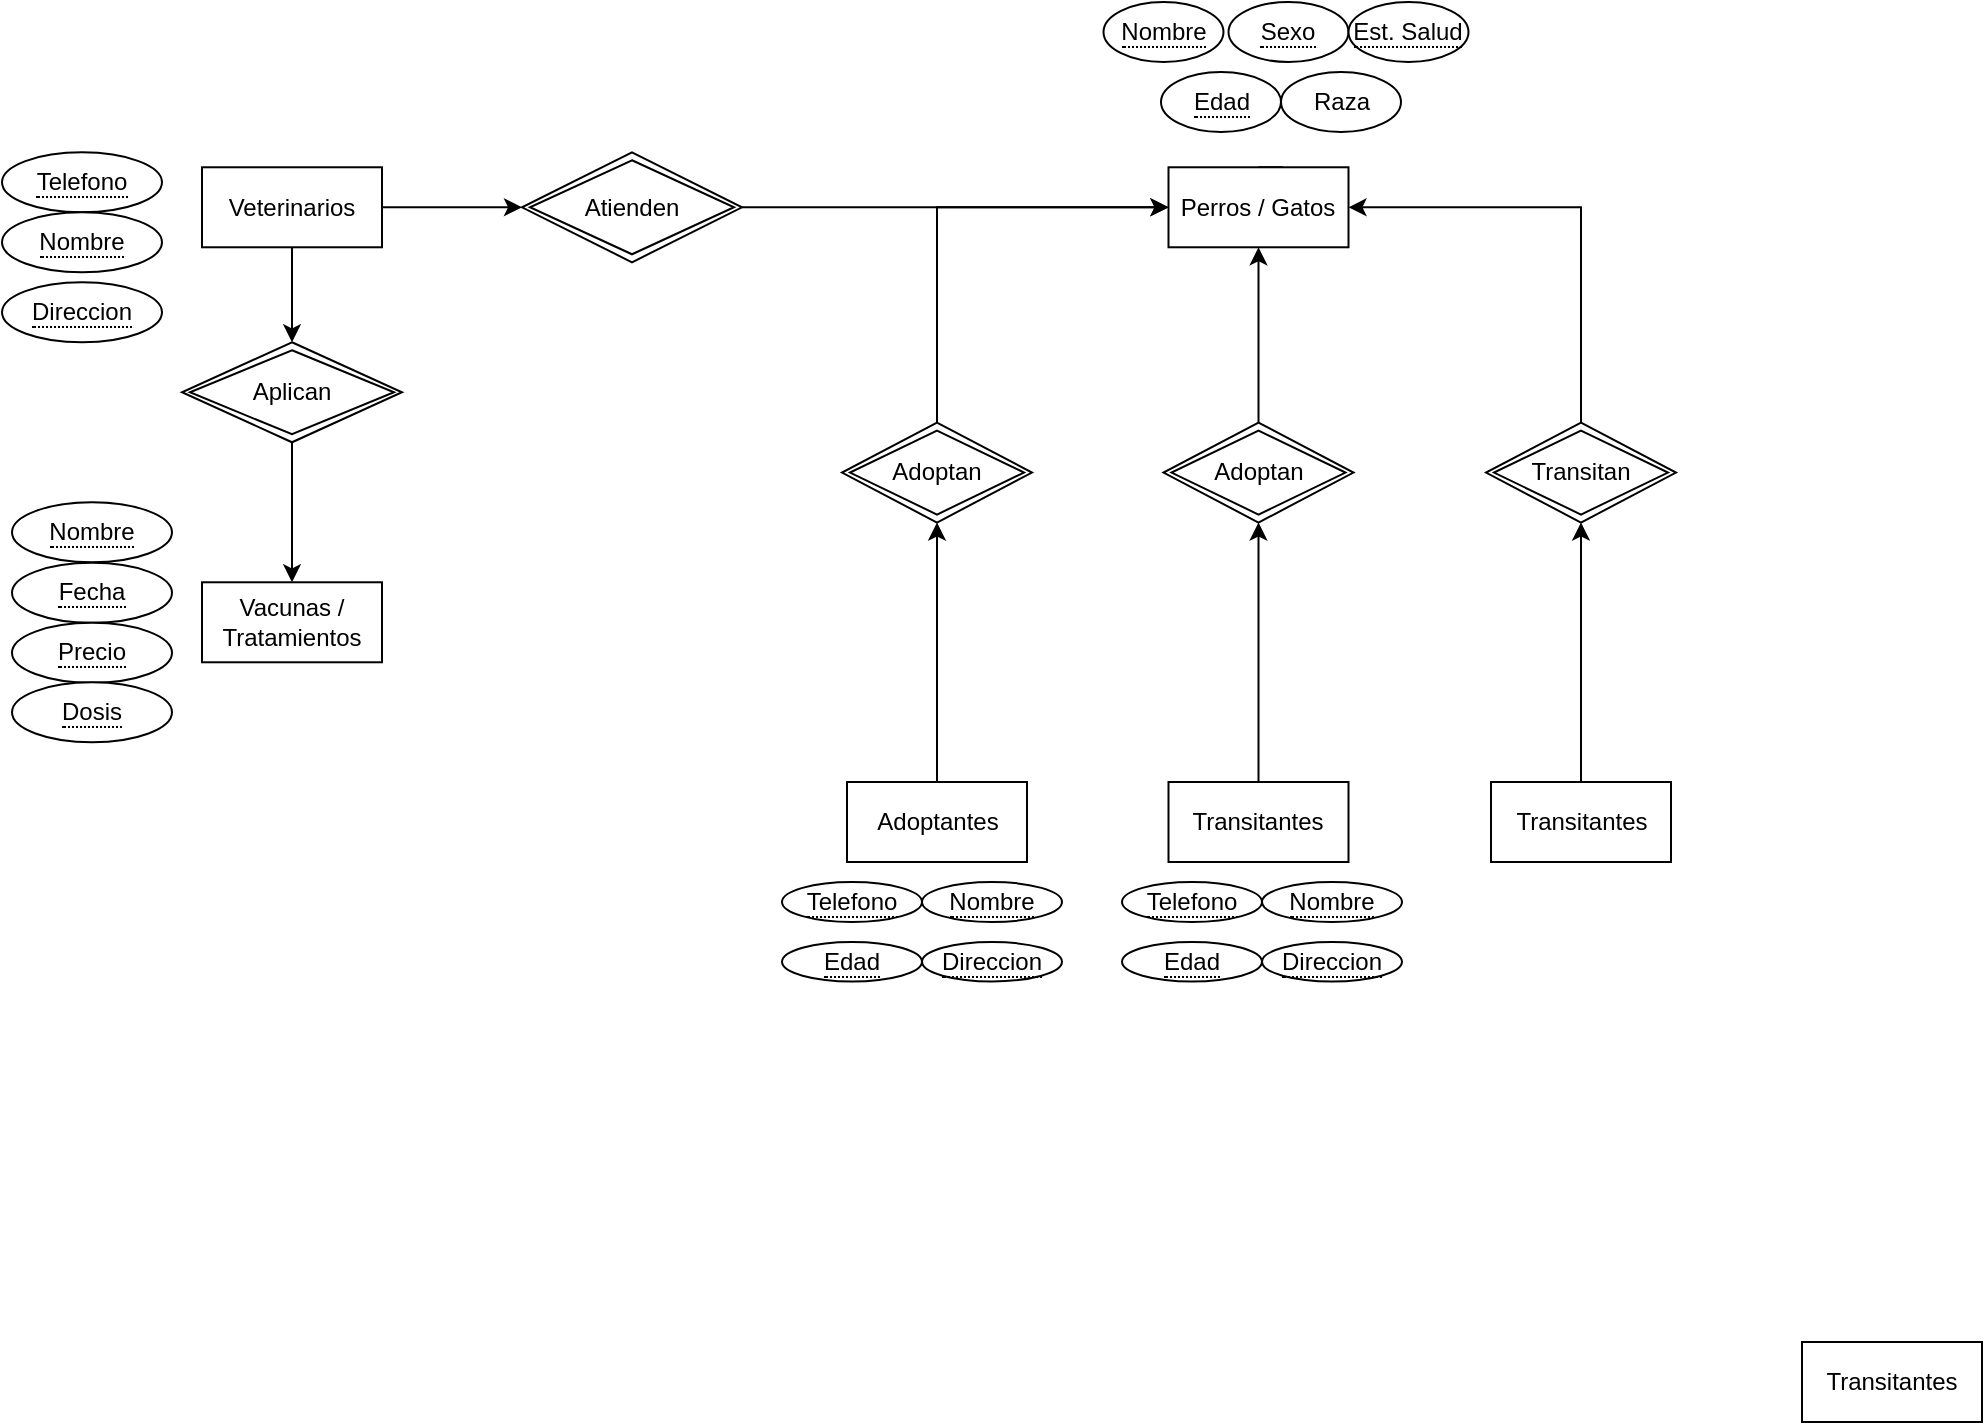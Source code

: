 <mxfile version="24.7.13">
  <diagram id="R2lEEEUBdFMjLlhIrx00" name="Page-1">
    <mxGraphModel dx="3838" dy="813" grid="1" gridSize="10" guides="1" tooltips="1" connect="1" arrows="1" fold="1" page="1" pageScale="1" pageWidth="1169" pageHeight="827" math="0" shadow="0" extFonts="Permanent Marker^https://fonts.googleapis.com/css?family=Permanent+Marker">
      <root>
        <mxCell id="0" />
        <mxCell id="1" parent="0" />
        <mxCell id="NEk1lq8C_2SKt-YQ0r-C-1" value="&lt;span style=&quot;border-bottom: 1px dotted&quot;&gt;Nombre&lt;/span&gt;" style="ellipse;whiteSpace=wrap;html=1;align=center;" parent="1" vertex="1">
          <mxGeometry x="-1749.25" y="10" width="60" height="30" as="geometry" />
        </mxCell>
        <mxCell id="NEk1lq8C_2SKt-YQ0r-C-3" value="&lt;span style=&quot;border-bottom: 1px dotted&quot;&gt;Edad&lt;/span&gt;" style="ellipse;whiteSpace=wrap;html=1;align=center;" parent="1" vertex="1">
          <mxGeometry x="-1720.5" y="45" width="60" height="30" as="geometry" />
        </mxCell>
        <mxCell id="NEk1lq8C_2SKt-YQ0r-C-8" value="Raza" style="ellipse;whiteSpace=wrap;html=1;align=center;" parent="1" vertex="1">
          <mxGeometry x="-1660.5" y="45" width="60" height="30" as="geometry" />
        </mxCell>
        <mxCell id="NEk1lq8C_2SKt-YQ0r-C-9" value="&lt;span style=&quot;border-bottom: 1px dotted&quot;&gt;Sexo&lt;/span&gt;" style="ellipse;whiteSpace=wrap;html=1;align=center;" parent="1" vertex="1">
          <mxGeometry x="-1686.75" y="10" width="60" height="30" as="geometry" />
        </mxCell>
        <mxCell id="VcJebNVyS90eTAkyZ-Sp-43" style="edgeStyle=orthogonalEdgeStyle;rounded=0;orthogonalLoop=1;jettySize=auto;html=1;exitX=0.5;exitY=0;exitDx=0;exitDy=0;entryX=0;entryY=0.5;entryDx=0;entryDy=0;" edge="1" parent="1" source="NEk1lq8C_2SKt-YQ0r-C-21" target="VcJebNVyS90eTAkyZ-Sp-21">
          <mxGeometry relative="1" as="geometry" />
        </mxCell>
        <mxCell id="NEk1lq8C_2SKt-YQ0r-C-21" value="Adoptan" style="shape=rhombus;double=1;perimeter=rhombusPerimeter;whiteSpace=wrap;html=1;align=center;" parent="1" vertex="1">
          <mxGeometry x="-1880" y="220.28" width="95" height="50" as="geometry" />
        </mxCell>
        <mxCell id="NEk1lq8C_2SKt-YQ0r-C-22" value="&lt;span style=&quot;border-bottom: 1px dotted&quot;&gt;Est. Salud&lt;/span&gt;" style="ellipse;whiteSpace=wrap;html=1;align=center;" parent="1" vertex="1">
          <mxGeometry x="-1626.75" y="10" width="60" height="30" as="geometry" />
        </mxCell>
        <mxCell id="5ZnzCAFvQZ0Fc-I3n8HY-59" value="&lt;span style=&quot;border-bottom: 1px dotted&quot;&gt;Nombre&lt;/span&gt;" style="ellipse;whiteSpace=wrap;html=1;align=center;" parent="1" vertex="1">
          <mxGeometry x="-1840" y="450" width="70" height="20" as="geometry" />
        </mxCell>
        <mxCell id="5ZnzCAFvQZ0Fc-I3n8HY-60" value="&lt;span style=&quot;border-bottom: 1px dotted&quot;&gt;Edad&lt;/span&gt;" style="ellipse;whiteSpace=wrap;html=1;align=center;" parent="1" vertex="1">
          <mxGeometry x="-1910" y="480" width="70" height="19.72" as="geometry" />
        </mxCell>
        <mxCell id="5ZnzCAFvQZ0Fc-I3n8HY-61" value="&lt;span style=&quot;border-bottom: 1px dotted&quot;&gt;Telefono&lt;/span&gt;" style="ellipse;whiteSpace=wrap;html=1;align=center;" parent="1" vertex="1">
          <mxGeometry x="-1910" y="450" width="70" height="20" as="geometry" />
        </mxCell>
        <mxCell id="5ZnzCAFvQZ0Fc-I3n8HY-62" value="&lt;span style=&quot;border-bottom: 1px dotted&quot;&gt;Direccion&lt;/span&gt;" style="ellipse;whiteSpace=wrap;html=1;align=center;" parent="1" vertex="1">
          <mxGeometry x="-1840" y="480" width="70" height="19.72" as="geometry" />
        </mxCell>
        <mxCell id="5ZnzCAFvQZ0Fc-I3n8HY-69" value="&lt;span style=&quot;border-bottom: 1px dotted&quot;&gt;Nombre&lt;/span&gt;" style="ellipse;whiteSpace=wrap;html=1;align=center;" parent="1" vertex="1">
          <mxGeometry x="-2295" y="260.14" width="80" height="30" as="geometry" />
        </mxCell>
        <mxCell id="5ZnzCAFvQZ0Fc-I3n8HY-70" value="&lt;span style=&quot;border-bottom: 1px dotted&quot;&gt;Fecha&lt;/span&gt;" style="ellipse;whiteSpace=wrap;html=1;align=center;" parent="1" vertex="1">
          <mxGeometry x="-2295" y="290.42" width="80" height="30" as="geometry" />
        </mxCell>
        <mxCell id="5ZnzCAFvQZ0Fc-I3n8HY-71" value="&lt;span style=&quot;border-bottom: 1px dotted&quot;&gt;Precio&lt;/span&gt;" style="ellipse;whiteSpace=wrap;html=1;align=center;" parent="1" vertex="1">
          <mxGeometry x="-2295" y="320.42" width="80" height="30" as="geometry" />
        </mxCell>
        <mxCell id="5ZnzCAFvQZ0Fc-I3n8HY-72" value="&lt;span style=&quot;border-bottom: 1px dotted&quot;&gt;Dosis&lt;/span&gt;" style="ellipse;whiteSpace=wrap;html=1;align=center;" parent="1" vertex="1">
          <mxGeometry x="-2295" y="350.14" width="80" height="30" as="geometry" />
        </mxCell>
        <mxCell id="5ZnzCAFvQZ0Fc-I3n8HY-102" value="&lt;span style=&quot;border-bottom: 1px dotted&quot;&gt;Telefono&lt;/span&gt;" style="ellipse;whiteSpace=wrap;html=1;align=center;" parent="1" vertex="1">
          <mxGeometry x="-2300" y="85.14" width="80" height="30" as="geometry" />
        </mxCell>
        <mxCell id="5ZnzCAFvQZ0Fc-I3n8HY-103" value="&lt;span style=&quot;border-bottom: 1px dotted&quot;&gt;Direccion&lt;/span&gt;" style="ellipse;whiteSpace=wrap;html=1;align=center;" parent="1" vertex="1">
          <mxGeometry x="-2300" y="150.14" width="80" height="30" as="geometry" />
        </mxCell>
        <mxCell id="5ZnzCAFvQZ0Fc-I3n8HY-104" style="edgeStyle=none;curved=1;rounded=0;orthogonalLoop=1;jettySize=auto;html=1;exitX=1;exitY=0;exitDx=0;exitDy=0;fontSize=12;startSize=8;endSize=8;" parent="1" source="5ZnzCAFvQZ0Fc-I3n8HY-103" target="5ZnzCAFvQZ0Fc-I3n8HY-103" edge="1">
          <mxGeometry relative="1" as="geometry" />
        </mxCell>
        <mxCell id="5ZnzCAFvQZ0Fc-I3n8HY-100" value="&lt;span style=&quot;border-bottom: 1px dotted&quot;&gt;Nombre&lt;/span&gt;" style="ellipse;whiteSpace=wrap;html=1;align=center;" parent="1" vertex="1">
          <mxGeometry x="-2300" y="115.14" width="80" height="30" as="geometry" />
        </mxCell>
        <mxCell id="VcJebNVyS90eTAkyZ-Sp-30" style="edgeStyle=orthogonalEdgeStyle;rounded=0;orthogonalLoop=1;jettySize=auto;html=1;exitX=0.5;exitY=1;exitDx=0;exitDy=0;entryX=0.5;entryY=0;entryDx=0;entryDy=0;" edge="1" parent="1" source="VcJebNVyS90eTAkyZ-Sp-17" target="ziz2GDxlB9nSrfKcIOgl-15">
          <mxGeometry relative="1" as="geometry" />
        </mxCell>
        <mxCell id="VcJebNVyS90eTAkyZ-Sp-33" style="edgeStyle=orthogonalEdgeStyle;rounded=0;orthogonalLoop=1;jettySize=auto;html=1;exitX=1;exitY=0.5;exitDx=0;exitDy=0;entryX=0;entryY=0.5;entryDx=0;entryDy=0;" edge="1" parent="1" source="VcJebNVyS90eTAkyZ-Sp-17" target="VcJebNVyS90eTAkyZ-Sp-23">
          <mxGeometry relative="1" as="geometry" />
        </mxCell>
        <mxCell id="VcJebNVyS90eTAkyZ-Sp-17" value="Veterinarios" style="rounded=0;whiteSpace=wrap;html=1;" vertex="1" parent="1">
          <mxGeometry x="-2200" y="92.64" width="90" height="40" as="geometry" />
        </mxCell>
        <mxCell id="VcJebNVyS90eTAkyZ-Sp-29" style="edgeStyle=orthogonalEdgeStyle;rounded=0;orthogonalLoop=1;jettySize=auto;html=1;exitX=0.5;exitY=1;exitDx=0;exitDy=0;entryX=0.5;entryY=0;entryDx=0;entryDy=0;" edge="1" parent="1" source="ziz2GDxlB9nSrfKcIOgl-15" target="VcJebNVyS90eTAkyZ-Sp-19">
          <mxGeometry relative="1" as="geometry" />
        </mxCell>
        <mxCell id="ziz2GDxlB9nSrfKcIOgl-15" value="Aplican" style="shape=rhombus;double=1;perimeter=rhombusPerimeter;whiteSpace=wrap;html=1;align=center;" parent="1" vertex="1">
          <mxGeometry x="-2210" y="180.14" width="110" height="50" as="geometry" />
        </mxCell>
        <mxCell id="VcJebNVyS90eTAkyZ-Sp-19" value="Vacunas / Tratamientos" style="rounded=0;whiteSpace=wrap;html=1;" vertex="1" parent="1">
          <mxGeometry x="-2200" y="300.14" width="90" height="40" as="geometry" />
        </mxCell>
        <mxCell id="VcJebNVyS90eTAkyZ-Sp-34" style="edgeStyle=orthogonalEdgeStyle;rounded=0;orthogonalLoop=1;jettySize=auto;html=1;exitX=1;exitY=0.5;exitDx=0;exitDy=0;entryX=0;entryY=0.5;entryDx=0;entryDy=0;" edge="1" parent="1" source="VcJebNVyS90eTAkyZ-Sp-23" target="VcJebNVyS90eTAkyZ-Sp-21">
          <mxGeometry relative="1" as="geometry" />
        </mxCell>
        <mxCell id="VcJebNVyS90eTAkyZ-Sp-23" value="Atienden" style="shape=rhombus;double=1;perimeter=rhombusPerimeter;whiteSpace=wrap;html=1;align=center;" vertex="1" parent="1">
          <mxGeometry x="-2040" y="85.14" width="110" height="55" as="geometry" />
        </mxCell>
        <mxCell id="VcJebNVyS90eTAkyZ-Sp-28" style="edgeStyle=orthogonalEdgeStyle;rounded=0;orthogonalLoop=1;jettySize=auto;html=1;exitX=0.5;exitY=0;exitDx=0;exitDy=0;entryX=0.5;entryY=1;entryDx=0;entryDy=0;" edge="1" parent="1" source="VcJebNVyS90eTAkyZ-Sp-26" target="NEk1lq8C_2SKt-YQ0r-C-21">
          <mxGeometry relative="1" as="geometry" />
        </mxCell>
        <mxCell id="VcJebNVyS90eTAkyZ-Sp-26" value="Adoptantes" style="rounded=0;whiteSpace=wrap;html=1;" vertex="1" parent="1">
          <mxGeometry x="-1877.5" y="400" width="90" height="40" as="geometry" />
        </mxCell>
        <mxCell id="VcJebNVyS90eTAkyZ-Sp-44" style="edgeStyle=orthogonalEdgeStyle;rounded=0;orthogonalLoop=1;jettySize=auto;html=1;exitX=0.5;exitY=0;exitDx=0;exitDy=0;entryX=0.5;entryY=1;entryDx=0;entryDy=0;" edge="1" parent="1" source="VcJebNVyS90eTAkyZ-Sp-38" target="VcJebNVyS90eTAkyZ-Sp-40">
          <mxGeometry relative="1" as="geometry" />
        </mxCell>
        <mxCell id="VcJebNVyS90eTAkyZ-Sp-38" value="Transitantes" style="rounded=0;whiteSpace=wrap;html=1;" vertex="1" parent="1">
          <mxGeometry x="-1716.75" y="400" width="90" height="40" as="geometry" />
        </mxCell>
        <mxCell id="VcJebNVyS90eTAkyZ-Sp-60" style="edgeStyle=orthogonalEdgeStyle;rounded=0;orthogonalLoop=1;jettySize=auto;html=1;exitX=0.5;exitY=0;exitDx=0;exitDy=0;" edge="1" parent="1" source="VcJebNVyS90eTAkyZ-Sp-21">
          <mxGeometry relative="1" as="geometry">
            <mxPoint x="-1660" y="120" as="targetPoint" />
          </mxGeometry>
        </mxCell>
        <mxCell id="VcJebNVyS90eTAkyZ-Sp-40" value="Adoptan" style="shape=rhombus;double=1;perimeter=rhombusPerimeter;whiteSpace=wrap;html=1;align=center;" vertex="1" parent="1">
          <mxGeometry x="-1719.25" y="220.28" width="95" height="50" as="geometry" />
        </mxCell>
        <mxCell id="VcJebNVyS90eTAkyZ-Sp-54" style="edgeStyle=orthogonalEdgeStyle;rounded=0;orthogonalLoop=1;jettySize=auto;html=1;exitX=0.5;exitY=0;exitDx=0;exitDy=0;" edge="1" parent="1" source="VcJebNVyS90eTAkyZ-Sp-45" target="VcJebNVyS90eTAkyZ-Sp-52">
          <mxGeometry relative="1" as="geometry" />
        </mxCell>
        <mxCell id="VcJebNVyS90eTAkyZ-Sp-45" value="Transitantes" style="rounded=0;whiteSpace=wrap;html=1;" vertex="1" parent="1">
          <mxGeometry x="-1555.5" y="400" width="90" height="40" as="geometry" />
        </mxCell>
        <mxCell id="VcJebNVyS90eTAkyZ-Sp-47" value="&lt;span style=&quot;border-bottom: 1px dotted&quot;&gt;Nombre&lt;/span&gt;" style="ellipse;whiteSpace=wrap;html=1;align=center;" vertex="1" parent="1">
          <mxGeometry x="-1670" y="450" width="70" height="20" as="geometry" />
        </mxCell>
        <mxCell id="VcJebNVyS90eTAkyZ-Sp-48" value="&lt;span style=&quot;border-bottom: 1px dotted&quot;&gt;Edad&lt;/span&gt;" style="ellipse;whiteSpace=wrap;html=1;align=center;" vertex="1" parent="1">
          <mxGeometry x="-1740" y="480" width="70" height="19.72" as="geometry" />
        </mxCell>
        <mxCell id="VcJebNVyS90eTAkyZ-Sp-49" value="&lt;span style=&quot;border-bottom: 1px dotted&quot;&gt;Telefono&lt;/span&gt;" style="ellipse;whiteSpace=wrap;html=1;align=center;" vertex="1" parent="1">
          <mxGeometry x="-1740" y="450" width="70" height="20" as="geometry" />
        </mxCell>
        <mxCell id="VcJebNVyS90eTAkyZ-Sp-50" value="&lt;span style=&quot;border-bottom: 1px dotted&quot;&gt;Direccion&lt;/span&gt;" style="ellipse;whiteSpace=wrap;html=1;align=center;" vertex="1" parent="1">
          <mxGeometry x="-1670" y="480" width="70" height="19.72" as="geometry" />
        </mxCell>
        <mxCell id="VcJebNVyS90eTAkyZ-Sp-53" style="edgeStyle=orthogonalEdgeStyle;rounded=0;orthogonalLoop=1;jettySize=auto;html=1;exitX=0.5;exitY=0;exitDx=0;exitDy=0;entryX=1;entryY=0.5;entryDx=0;entryDy=0;" edge="1" parent="1" source="VcJebNVyS90eTAkyZ-Sp-52" target="VcJebNVyS90eTAkyZ-Sp-21">
          <mxGeometry relative="1" as="geometry" />
        </mxCell>
        <mxCell id="VcJebNVyS90eTAkyZ-Sp-52" value="Transitan" style="shape=rhombus;double=1;perimeter=rhombusPerimeter;whiteSpace=wrap;html=1;align=center;" vertex="1" parent="1">
          <mxGeometry x="-1558" y="220.28" width="95" height="50" as="geometry" />
        </mxCell>
        <mxCell id="VcJebNVyS90eTAkyZ-Sp-61" value="Transitantes" style="rounded=0;whiteSpace=wrap;html=1;" vertex="1" parent="1">
          <mxGeometry x="-1400" y="680" width="90" height="40" as="geometry" />
        </mxCell>
        <mxCell id="VcJebNVyS90eTAkyZ-Sp-62" value="" style="edgeStyle=orthogonalEdgeStyle;rounded=0;orthogonalLoop=1;jettySize=auto;html=1;exitX=0.5;exitY=0;exitDx=0;exitDy=0;" edge="1" parent="1" source="VcJebNVyS90eTAkyZ-Sp-40" target="VcJebNVyS90eTAkyZ-Sp-21">
          <mxGeometry relative="1" as="geometry">
            <mxPoint x="-1660" y="220" as="sourcePoint" />
            <mxPoint x="-1660" y="120" as="targetPoint" />
          </mxGeometry>
        </mxCell>
        <mxCell id="VcJebNVyS90eTAkyZ-Sp-21" value="Perros / Gatos" style="rounded=0;whiteSpace=wrap;html=1;" vertex="1" parent="1">
          <mxGeometry x="-1716.75" y="92.64" width="90" height="40" as="geometry" />
        </mxCell>
      </root>
    </mxGraphModel>
  </diagram>
</mxfile>
